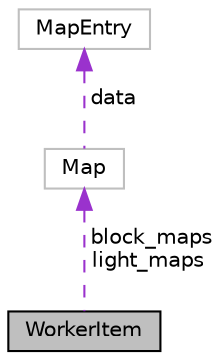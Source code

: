 digraph "WorkerItem"
{
 // LATEX_PDF_SIZE
  edge [fontname="Helvetica",fontsize="10",labelfontname="Helvetica",labelfontsize="10"];
  node [fontname="Helvetica",fontsize="10",shape=record];
  Node1 [label="WorkerItem",height=0.2,width=0.4,color="black", fillcolor="grey75", style="filled", fontcolor="black",tooltip=" "];
  Node2 -> Node1 [dir="back",color="darkorchid3",fontsize="10",style="dashed",label=" block_maps\nlight_maps" ,fontname="Helvetica"];
  Node2 [label="Map",height=0.2,width=0.4,color="grey75", fillcolor="white", style="filled",URL="$structMap.html",tooltip=" "];
  Node3 -> Node2 [dir="back",color="darkorchid3",fontsize="10",style="dashed",label=" data" ,fontname="Helvetica"];
  Node3 [label="MapEntry",height=0.2,width=0.4,color="grey75", fillcolor="white", style="filled",URL="$unionMapEntry.html",tooltip=" "];
}
